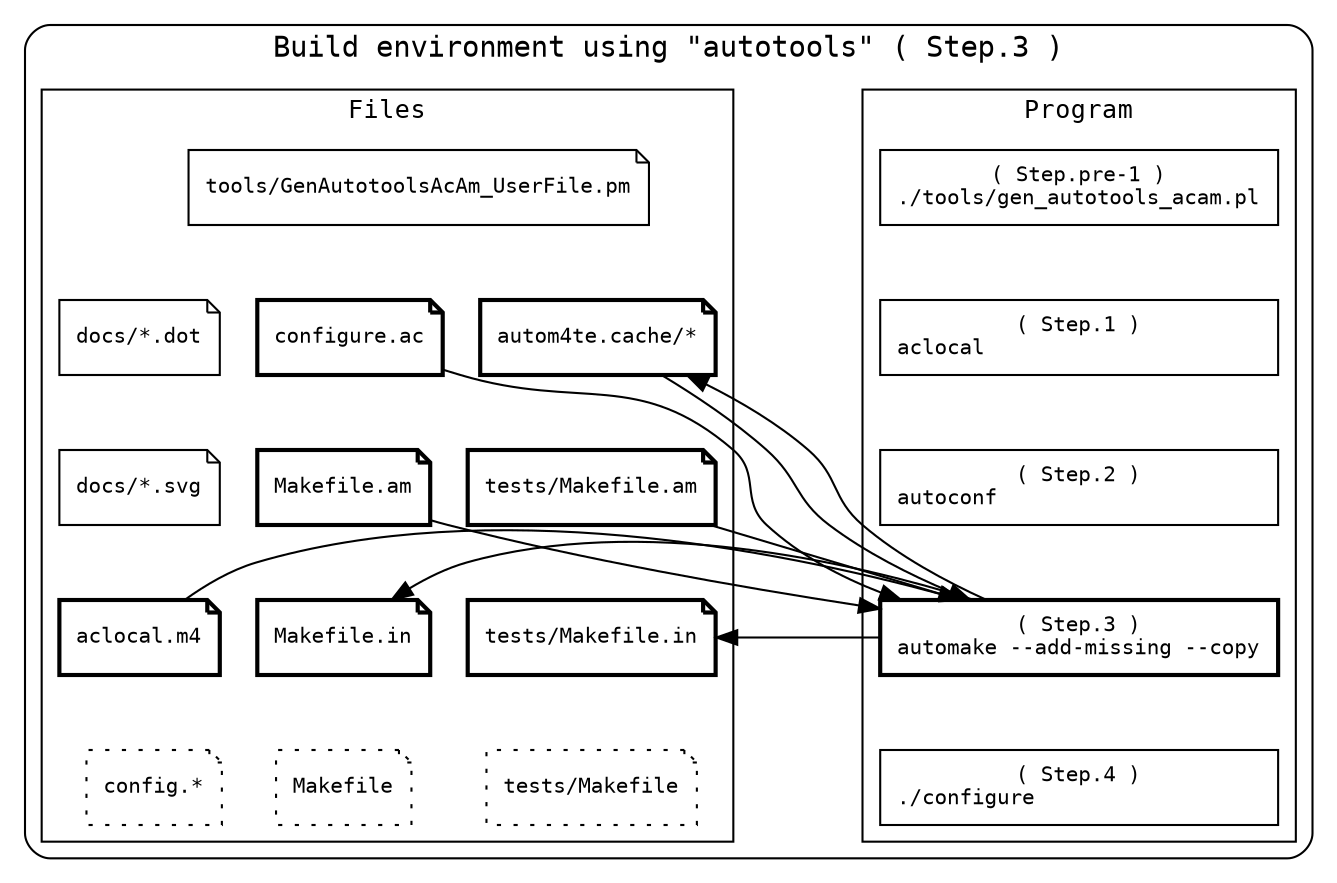 // File: docs/devel_step_0.dot
// Author: tomyama
// Purpose: Development workflow diagram

digraph physical_directory_structure {
    newrank=true
    constraint=false

    // 全体に等幅フォントを適用
    //   ex) "monospace", "Courier", "Courier New", "Consolas", "Monaco"
    graph [fontname="monospace"]
    node  [fontname="monospace", fontsize=10, penwidth=1]
    edge  [fontname="monospace"]

    // 図全体を囲うクラスタ
    subgraph cluster_all {

        label = "Build environment using \"autotools\" ( Step.3 )"
        style = "rounded"   // 角を丸くする
        color = "black"     // 枠線の色
        penwidth = 1        // 枠線の太さ

        // プログラム
        subgraph cluster_program {
            label = "Program"
            style = "solid"
            penwidth = 1        // 枠線の太さ
            fontsize=12
            {
                edge [style=invis];
                program01 -> program02 -> program03 -> program04 -> program05
            }
            program01 [shape=box, style=solid , label="( Step.pre-1 )\n./tools/gen_autotools_acam.pl"]
            program02 [shape=box, style=solid , label="( Step.1 )\naclocal                      "]
            program03 [shape=box, style=solid , label="( Step.2 )\nautoconf                     "]
            program04 [shape=box, style=solid , label="( Step.3 )\nautomake --add-missing --copy", penwidth=2]
            program05 [shape=box, style=solid , label="( Step.4 )\n./configure                  "]
        }

        // ファイル
        subgraph cluster_file {
            label = "Files"
            style = "solid"
            penwidth = 1        // 枠線の太さ
            fontsize=12
            {
                edge [style=invis];
                file13 -> file01 -> file02 -> file03 -> file04
                file13 -> file05 -> file06 -> file07 -> file08
                file13 -> file09 -> file10 -> file11 -> file12
            }

            file13 [shape=note, style=solid , label="tools/GenAutotoolsAcAm_UserFile.pm"]
            file01 [shape=note, style=solid , label="docs/*.dot"]
            file02 [shape=note, style=solid , label="docs/*.svg"]
            file03 [shape=note, style=solid , label="aclocal.m4", penwidth=2]
            file04 [shape=note, style=dotted, label="config.*"]
            file05 [shape=note, style=solid , label="configure.ac", penwidth=2]
            file06 [shape=note, style=solid , label="Makefile.am", penwidth=2]
            file07 [shape=note, style=solid , label="Makefile.in", penwidth=2]
            file08 [shape=note, style=dotted, label="Makefile"]
            file09 [shape=note, style=solid  , label="autom4te.cache/*", penwidth=2]
            file10 [shape=note, style=solid , label="tests/Makefile.am", penwidth=2]
            file11 [shape=note, style=solid , label="tests/Makefile.in", penwidth=2]
            file12 [shape=note, style=dotted, label="tests/Makefile"]
        }

        {
            edge [style=invis];
            file13 -> program01
            file01 -> file05 -> file09 -> program02
            file02 -> file06 -> file10 -> program03
            file03 -> file07 -> file11 -> program04
            file04 -> file08 -> file12 -> program05
        }
        {rank=same; program01; file13}
        {rank=same; program02; file01; file05; file09}
        {rank=same; program03; file02; file06; file10}
        {rank=same; program04; file03; file07; file11}
        {rank=same; program05; file04; file08; file12}

        // スクリプトとドキュメントの関係
        file03 -> program04
        file05 -> program04
        file06 -> program04 -> file07
        file10 -> program04 -> file11
        file09 -> program04 -> file09
    }
}
